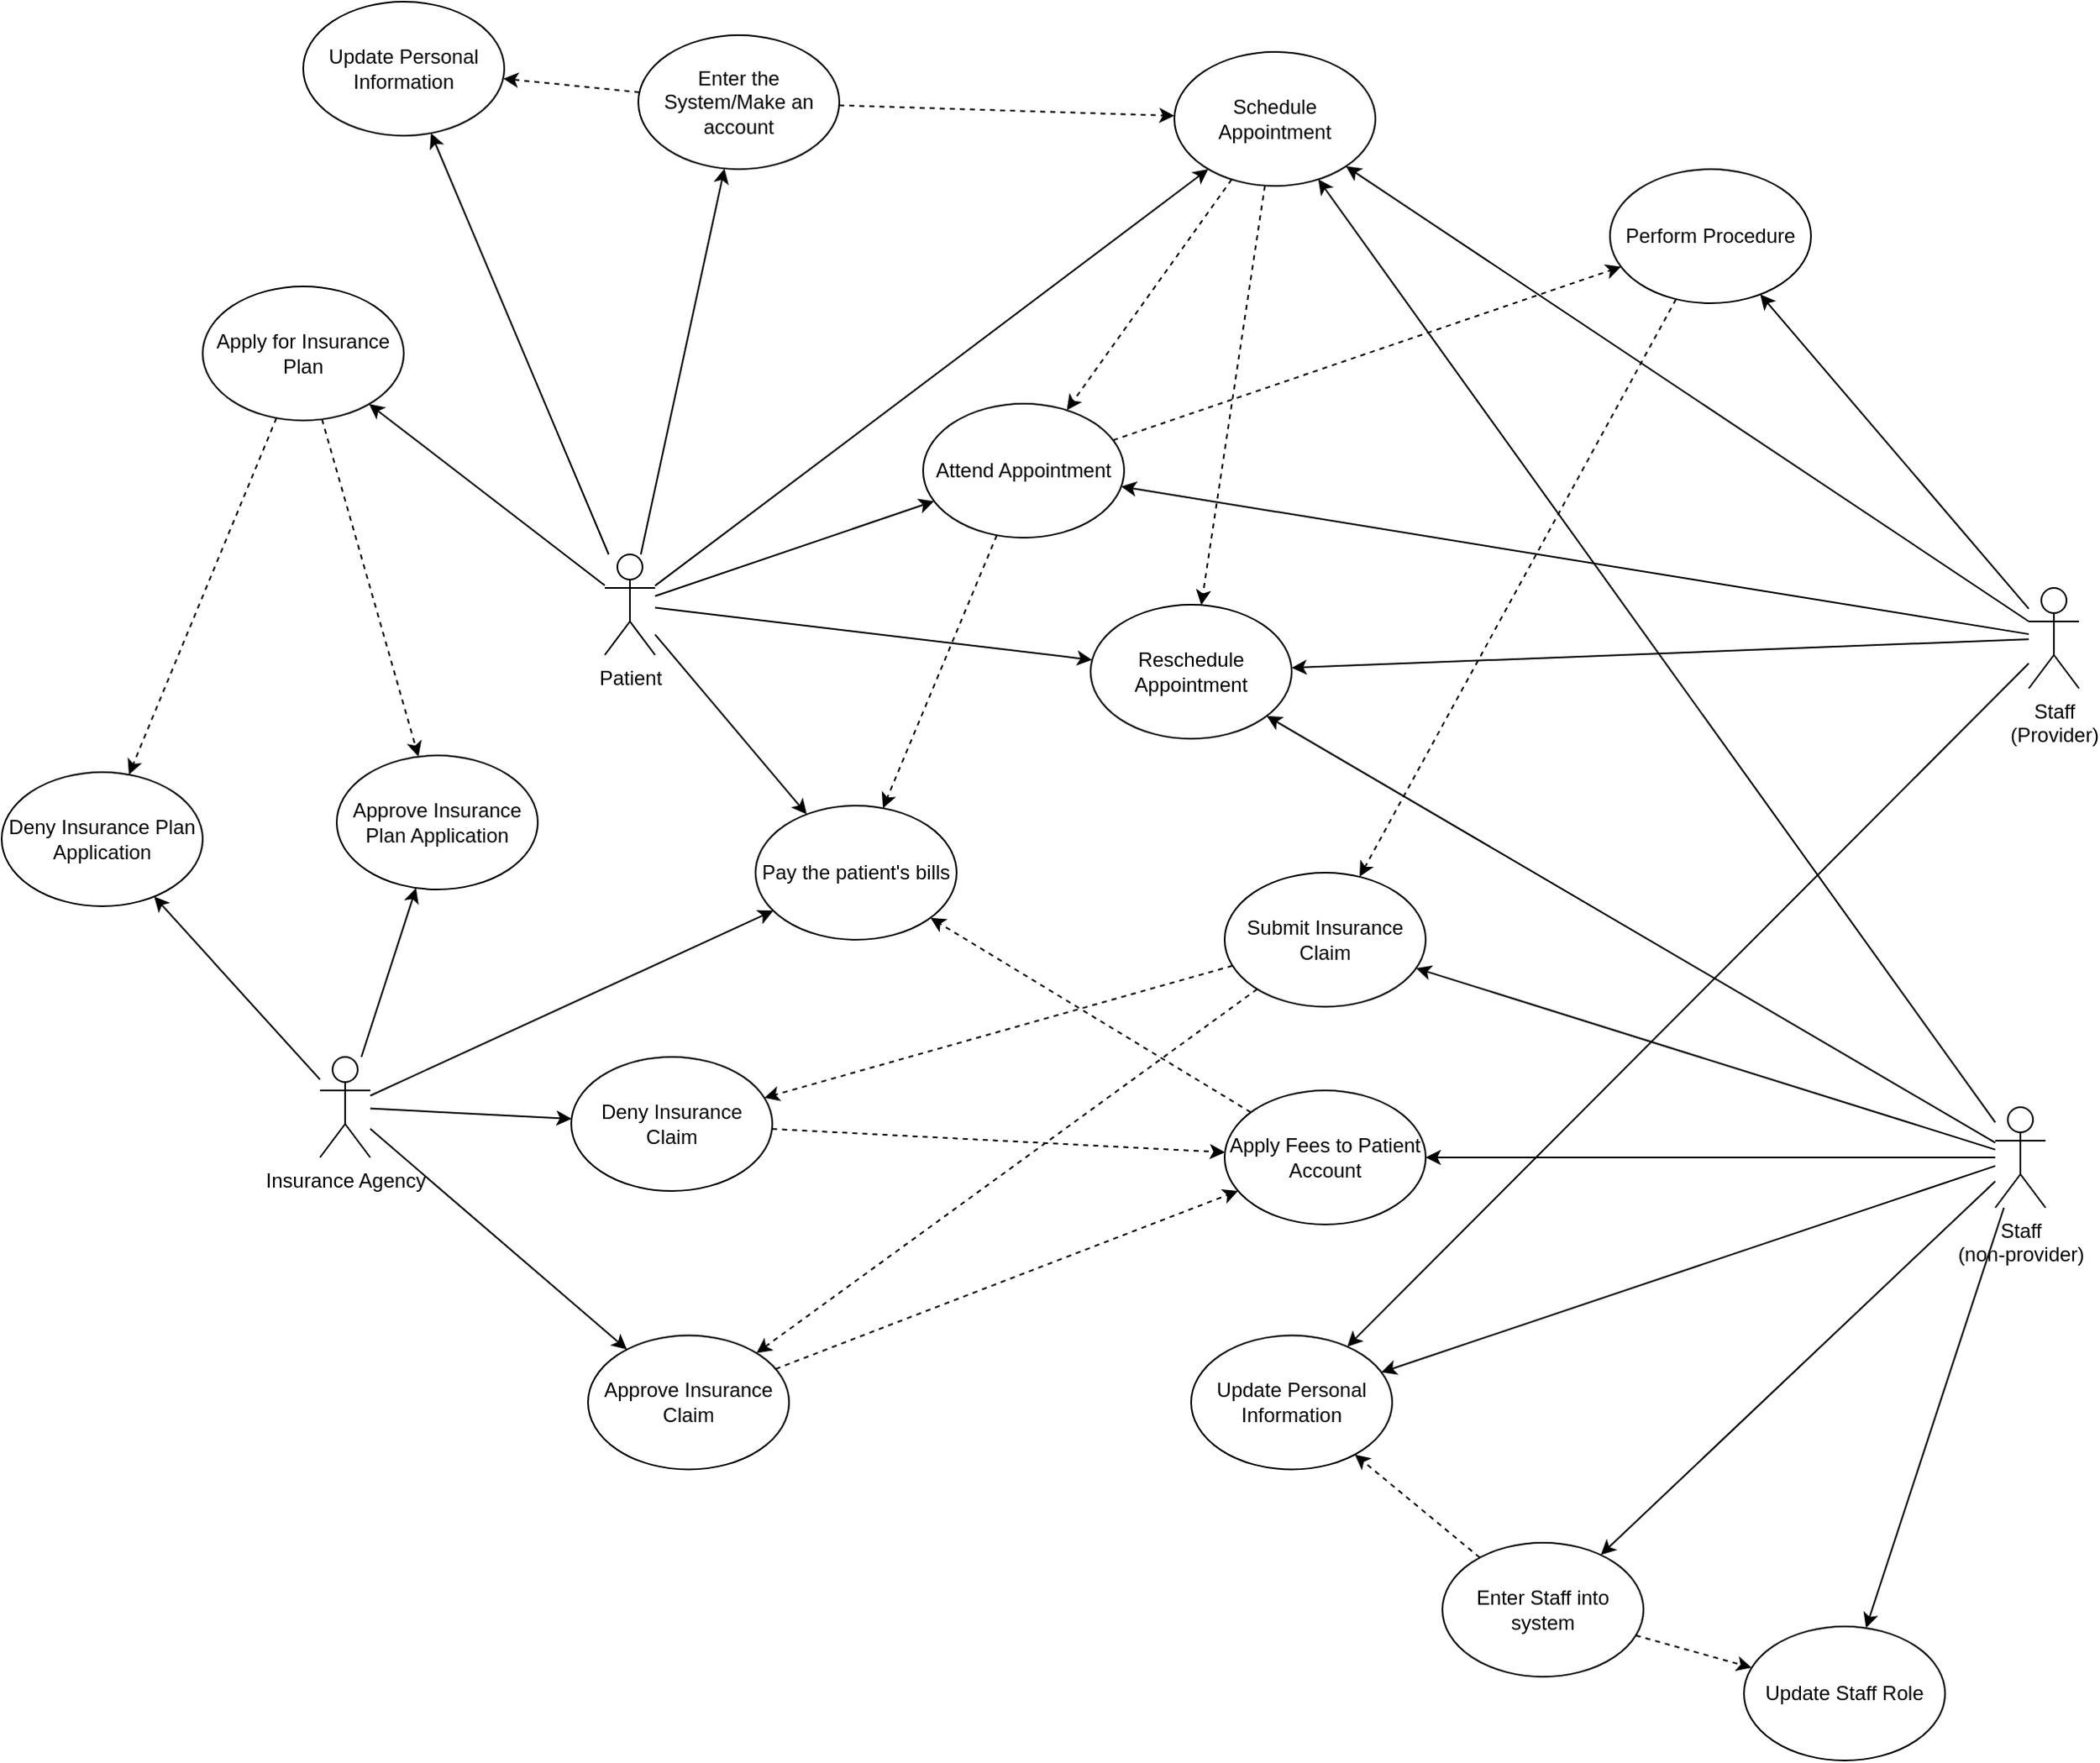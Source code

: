 <mxfile version="21.6.8" type="device">
  <diagram name="Page-1" id="SBlvjZ8Goc2oh6Bi6xWZ">
    <mxGraphModel dx="3263" dy="2062" grid="1" gridSize="10" guides="1" tooltips="1" connect="1" arrows="1" fold="1" page="1" pageScale="1" pageWidth="850" pageHeight="1100" math="0" shadow="0">
      <root>
        <mxCell id="0" />
        <mxCell id="1" parent="0" />
        <mxCell id="qX-yx2-JKaVg3CARuCP9-1" value="Patient" style="shape=umlActor;verticalLabelPosition=bottom;verticalAlign=top;html=1;outlineConnect=0;" parent="1" vertex="1">
          <mxGeometry x="-1050" y="-240" width="30" height="60" as="geometry" />
        </mxCell>
        <mxCell id="qX-yx2-JKaVg3CARuCP9-3" value="" style="endArrow=classic;html=1;rounded=0;" parent="1" source="qX-yx2-JKaVg3CARuCP9-1" target="qX-yx2-JKaVg3CARuCP9-13" edge="1">
          <mxGeometry width="50" height="50" relative="1" as="geometry">
            <mxPoint x="-830" y="-280" as="sourcePoint" />
            <mxPoint x="-620" y="-480" as="targetPoint" />
          </mxGeometry>
        </mxCell>
        <mxCell id="qX-yx2-JKaVg3CARuCP9-4" value="Staff&lt;br&gt;(Provider)" style="shape=umlActor;verticalLabelPosition=bottom;verticalAlign=top;html=1;outlineConnect=0;" parent="1" vertex="1">
          <mxGeometry x="-200" y="-220" width="30" height="60" as="geometry" />
        </mxCell>
        <mxCell id="qX-yx2-JKaVg3CARuCP9-5" value="Insurance Agency" style="shape=umlActor;verticalLabelPosition=bottom;verticalAlign=top;html=1;outlineConnect=0;" parent="1" vertex="1">
          <mxGeometry x="-1220" y="60" width="30" height="60" as="geometry" />
        </mxCell>
        <mxCell id="qX-yx2-JKaVg3CARuCP9-8" value="Staff&lt;br&gt;(non-provider)" style="shape=umlActor;verticalLabelPosition=bottom;verticalAlign=top;html=1;outlineConnect=0;" parent="1" vertex="1">
          <mxGeometry x="-220" y="90" width="30" height="60" as="geometry" />
        </mxCell>
        <mxCell id="qX-yx2-JKaVg3CARuCP9-11" value="Schedule Appointment" style="ellipse;whiteSpace=wrap;html=1;" parent="1" vertex="1">
          <mxGeometry x="-710" y="-540" width="120" height="80" as="geometry" />
        </mxCell>
        <mxCell id="qX-yx2-JKaVg3CARuCP9-12" value="Pay the patient&#39;s bills" style="ellipse;whiteSpace=wrap;html=1;" parent="1" vertex="1">
          <mxGeometry x="-960" y="-90" width="120" height="80" as="geometry" />
        </mxCell>
        <mxCell id="qX-yx2-JKaVg3CARuCP9-13" value="Apply for Insurance Plan" style="ellipse;whiteSpace=wrap;html=1;" parent="1" vertex="1">
          <mxGeometry x="-1290" y="-400" width="120" height="80" as="geometry" />
        </mxCell>
        <mxCell id="qX-yx2-JKaVg3CARuCP9-15" value="" style="endArrow=classic;html=1;rounded=0;" parent="1" source="qX-yx2-JKaVg3CARuCP9-1" target="qX-yx2-JKaVg3CARuCP9-12" edge="1">
          <mxGeometry width="50" height="50" relative="1" as="geometry">
            <mxPoint x="-690" y="-210" as="sourcePoint" />
            <mxPoint x="-610" y="-470" as="targetPoint" />
          </mxGeometry>
        </mxCell>
        <mxCell id="qX-yx2-JKaVg3CARuCP9-16" value="" style="endArrow=classic;html=1;rounded=0;" parent="1" source="qX-yx2-JKaVg3CARuCP9-1" target="qX-yx2-JKaVg3CARuCP9-11" edge="1">
          <mxGeometry width="50" height="50" relative="1" as="geometry">
            <mxPoint x="-760" y="-214" as="sourcePoint" />
            <mxPoint x="-674" y="-297" as="targetPoint" />
          </mxGeometry>
        </mxCell>
        <mxCell id="qX-yx2-JKaVg3CARuCP9-17" value="Attend Appointment" style="ellipse;whiteSpace=wrap;html=1;" parent="1" vertex="1">
          <mxGeometry x="-860" y="-330" width="120" height="80" as="geometry" />
        </mxCell>
        <mxCell id="qX-yx2-JKaVg3CARuCP9-18" value="" style="endArrow=classic;html=1;rounded=0;" parent="1" source="qX-yx2-JKaVg3CARuCP9-1" target="qX-yx2-JKaVg3CARuCP9-17" edge="1">
          <mxGeometry width="50" height="50" relative="1" as="geometry">
            <mxPoint x="-760" y="-200" as="sourcePoint" />
            <mxPoint x="-650" y="-200" as="targetPoint" />
          </mxGeometry>
        </mxCell>
        <mxCell id="qX-yx2-JKaVg3CARuCP9-20" value="" style="endArrow=classic;html=1;rounded=0;" parent="1" source="qX-yx2-JKaVg3CARuCP9-4" target="qX-yx2-JKaVg3CARuCP9-17" edge="1">
          <mxGeometry width="50" height="50" relative="1" as="geometry">
            <mxPoint x="-760" y="-190" as="sourcePoint" />
            <mxPoint x="-633" y="-108" as="targetPoint" />
          </mxGeometry>
        </mxCell>
        <mxCell id="qX-yx2-JKaVg3CARuCP9-21" value="" style="endArrow=classic;html=1;rounded=0;" parent="1" source="qX-yx2-JKaVg3CARuCP9-4" target="qX-yx2-JKaVg3CARuCP9-11" edge="1">
          <mxGeometry width="50" height="50" relative="1" as="geometry">
            <mxPoint x="-370" y="-71" as="sourcePoint" />
            <mxPoint x="-530" y="-77" as="targetPoint" />
          </mxGeometry>
        </mxCell>
        <mxCell id="qX-yx2-JKaVg3CARuCP9-22" value="" style="endArrow=classic;html=1;rounded=0;" parent="1" source="qX-yx2-JKaVg3CARuCP9-8" target="qX-yx2-JKaVg3CARuCP9-11" edge="1">
          <mxGeometry width="50" height="50" relative="1" as="geometry">
            <mxPoint x="-360" y="-61" as="sourcePoint" />
            <mxPoint x="-520" y="-67" as="targetPoint" />
          </mxGeometry>
        </mxCell>
        <mxCell id="qX-yx2-JKaVg3CARuCP9-23" value="" style="endArrow=classic;html=1;rounded=0;" parent="1" source="qX-yx2-JKaVg3CARuCP9-5" target="qX-yx2-JKaVg3CARuCP9-12" edge="1">
          <mxGeometry width="50" height="50" relative="1" as="geometry">
            <mxPoint x="-760" y="-202" as="sourcePoint" />
            <mxPoint x="-509" y="-233" as="targetPoint" />
          </mxGeometry>
        </mxCell>
        <mxCell id="qX-yx2-JKaVg3CARuCP9-24" value="" style="endArrow=classic;html=1;rounded=0;dashed=1;" parent="1" source="qX-yx2-JKaVg3CARuCP9-11" target="qX-yx2-JKaVg3CARuCP9-17" edge="1">
          <mxGeometry width="50" height="50" relative="1" as="geometry">
            <mxPoint x="-540" y="-460" as="sourcePoint" />
            <mxPoint x="-490" y="-510" as="targetPoint" />
          </mxGeometry>
        </mxCell>
        <mxCell id="qX-yx2-JKaVg3CARuCP9-25" value="" style="endArrow=classic;html=1;rounded=0;dashed=1;" parent="1" source="qX-yx2-JKaVg3CARuCP9-17" target="qX-yx2-JKaVg3CARuCP9-12" edge="1">
          <mxGeometry width="50" height="50" relative="1" as="geometry">
            <mxPoint x="-540" y="-460" as="sourcePoint" />
            <mxPoint x="-490" y="-510" as="targetPoint" />
          </mxGeometry>
        </mxCell>
        <mxCell id="qX-yx2-JKaVg3CARuCP9-26" value="Reschedule Appointment" style="ellipse;whiteSpace=wrap;html=1;" parent="1" vertex="1">
          <mxGeometry x="-760" y="-210" width="120" height="80" as="geometry" />
        </mxCell>
        <mxCell id="qX-yx2-JKaVg3CARuCP9-27" value="" style="endArrow=classic;html=1;rounded=0;" parent="1" source="qX-yx2-JKaVg3CARuCP9-1" target="qX-yx2-JKaVg3CARuCP9-26" edge="1">
          <mxGeometry width="50" height="50" relative="1" as="geometry">
            <mxPoint x="-870" y="-130.001" as="sourcePoint" />
            <mxPoint x="-692" y="-8.26" as="targetPoint" />
          </mxGeometry>
        </mxCell>
        <mxCell id="qX-yx2-JKaVg3CARuCP9-28" value="" style="endArrow=classic;html=1;rounded=0;" parent="1" source="qX-yx2-JKaVg3CARuCP9-4" target="qX-yx2-JKaVg3CARuCP9-26" edge="1">
          <mxGeometry width="50" height="50" relative="1" as="geometry">
            <mxPoint x="-750" y="-180" as="sourcePoint" />
            <mxPoint x="-582" y="-68" as="targetPoint" />
          </mxGeometry>
        </mxCell>
        <mxCell id="qX-yx2-JKaVg3CARuCP9-29" value="" style="endArrow=classic;html=1;rounded=0;" parent="1" source="qX-yx2-JKaVg3CARuCP9-8" target="qX-yx2-JKaVg3CARuCP9-26" edge="1">
          <mxGeometry width="50" height="50" relative="1" as="geometry">
            <mxPoint x="-434.52" y="189.25" as="sourcePoint" />
            <mxPoint x="-530.566" y="213.749" as="targetPoint" />
          </mxGeometry>
        </mxCell>
        <mxCell id="qX-yx2-JKaVg3CARuCP9-32" value="" style="endArrow=classic;html=1;rounded=0;dashed=1;" parent="1" source="qX-yx2-JKaVg3CARuCP9-11" target="qX-yx2-JKaVg3CARuCP9-26" edge="1">
          <mxGeometry width="50" height="50" relative="1" as="geometry">
            <mxPoint x="-540" y="-460" as="sourcePoint" />
            <mxPoint x="-490" y="-510" as="targetPoint" />
          </mxGeometry>
        </mxCell>
        <mxCell id="qX-yx2-JKaVg3CARuCP9-33" value="Perform Procedure" style="ellipse;whiteSpace=wrap;html=1;" parent="1" vertex="1">
          <mxGeometry x="-450" y="-470" width="120" height="80" as="geometry" />
        </mxCell>
        <mxCell id="qX-yx2-JKaVg3CARuCP9-34" value="" style="endArrow=classic;html=1;rounded=0;" parent="1" source="qX-yx2-JKaVg3CARuCP9-4" target="qX-yx2-JKaVg3CARuCP9-33" edge="1">
          <mxGeometry width="50" height="50" relative="1" as="geometry">
            <mxPoint x="-230" y="-15" as="sourcePoint" />
            <mxPoint x="-417" y="-207" as="targetPoint" />
          </mxGeometry>
        </mxCell>
        <mxCell id="qX-yx2-JKaVg3CARuCP9-35" value="" style="endArrow=classic;html=1;rounded=0;dashed=1;" parent="1" source="qX-yx2-JKaVg3CARuCP9-17" target="qX-yx2-JKaVg3CARuCP9-33" edge="1">
          <mxGeometry width="50" height="50" relative="1" as="geometry">
            <mxPoint x="-526" y="-127" as="sourcePoint" />
            <mxPoint x="-474" y="-203" as="targetPoint" />
          </mxGeometry>
        </mxCell>
        <mxCell id="qX-yx2-JKaVg3CARuCP9-37" value="Submit Insurance Claim" style="ellipse;whiteSpace=wrap;html=1;" parent="1" vertex="1">
          <mxGeometry x="-680" y="-50" width="120" height="80" as="geometry" />
        </mxCell>
        <mxCell id="qX-yx2-JKaVg3CARuCP9-39" value="" style="endArrow=classic;html=1;rounded=0;" parent="1" source="qX-yx2-JKaVg3CARuCP9-8" target="qX-yx2-JKaVg3CARuCP9-37" edge="1">
          <mxGeometry width="50" height="50" relative="1" as="geometry">
            <mxPoint x="-324.52" y="293.25" as="sourcePoint" />
            <mxPoint x="-597.52" y="238.25" as="targetPoint" />
          </mxGeometry>
        </mxCell>
        <mxCell id="qX-yx2-JKaVg3CARuCP9-40" value="Approve Insurance Claim" style="ellipse;whiteSpace=wrap;html=1;" parent="1" vertex="1">
          <mxGeometry x="-1060" y="226.25" width="120" height="80" as="geometry" />
        </mxCell>
        <mxCell id="qX-yx2-JKaVg3CARuCP9-41" value="Deny Insurance Claim" style="ellipse;whiteSpace=wrap;html=1;" parent="1" vertex="1">
          <mxGeometry x="-1070" y="60" width="120" height="80" as="geometry" />
        </mxCell>
        <mxCell id="qX-yx2-JKaVg3CARuCP9-42" value="" style="endArrow=classic;html=1;rounded=0;" parent="1" source="qX-yx2-JKaVg3CARuCP9-5" target="qX-yx2-JKaVg3CARuCP9-40" edge="1">
          <mxGeometry width="50" height="50" relative="1" as="geometry">
            <mxPoint x="-320" y="-407" as="sourcePoint" />
            <mxPoint x="-553" y="-353" as="targetPoint" />
          </mxGeometry>
        </mxCell>
        <mxCell id="qX-yx2-JKaVg3CARuCP9-43" value="" style="endArrow=classic;html=1;rounded=0;" parent="1" source="qX-yx2-JKaVg3CARuCP9-5" target="qX-yx2-JKaVg3CARuCP9-41" edge="1">
          <mxGeometry width="50" height="50" relative="1" as="geometry">
            <mxPoint x="-290" y="-420" as="sourcePoint" />
            <mxPoint x="-223" y="-462" as="targetPoint" />
          </mxGeometry>
        </mxCell>
        <mxCell id="qX-yx2-JKaVg3CARuCP9-44" value="" style="endArrow=classic;html=1;rounded=0;dashed=1;" parent="1" source="qX-yx2-JKaVg3CARuCP9-37" target="qX-yx2-JKaVg3CARuCP9-40" edge="1">
          <mxGeometry width="50" height="50" relative="1" as="geometry">
            <mxPoint x="-30" y="-90" as="sourcePoint" />
            <mxPoint x="-130" y="-50" as="targetPoint" />
            <Array as="points" />
          </mxGeometry>
        </mxCell>
        <mxCell id="qX-yx2-JKaVg3CARuCP9-45" value="" style="endArrow=classic;html=1;rounded=0;dashed=1;" parent="1" source="qX-yx2-JKaVg3CARuCP9-37" target="qX-yx2-JKaVg3CARuCP9-41" edge="1">
          <mxGeometry width="50" height="50" relative="1" as="geometry">
            <mxPoint x="-103" y="-59" as="sourcePoint" />
            <mxPoint x="-167" y="-251" as="targetPoint" />
            <Array as="points" />
          </mxGeometry>
        </mxCell>
        <mxCell id="qX-yx2-JKaVg3CARuCP9-46" value="Apply Fees to Patient Account" style="ellipse;whiteSpace=wrap;html=1;" parent="1" vertex="1">
          <mxGeometry x="-680" y="80" width="120" height="80" as="geometry" />
        </mxCell>
        <mxCell id="qX-yx2-JKaVg3CARuCP9-47" value="" style="endArrow=classic;html=1;rounded=0;" parent="1" source="qX-yx2-JKaVg3CARuCP9-8" target="qX-yx2-JKaVg3CARuCP9-46" edge="1">
          <mxGeometry width="50" height="50" relative="1" as="geometry">
            <mxPoint x="-294.52" y="284.25" as="sourcePoint" />
            <mxPoint x="-200.001" y="201.48" as="targetPoint" />
          </mxGeometry>
        </mxCell>
        <mxCell id="qX-yx2-JKaVg3CARuCP9-48" value="" style="endArrow=classic;html=1;rounded=0;dashed=1;" parent="1" source="qX-yx2-JKaVg3CARuCP9-40" target="qX-yx2-JKaVg3CARuCP9-46" edge="1">
          <mxGeometry width="50" height="50" relative="1" as="geometry">
            <mxPoint x="-102" y="-59" as="sourcePoint" />
            <mxPoint x="-158" y="-241" as="targetPoint" />
            <Array as="points" />
          </mxGeometry>
        </mxCell>
        <mxCell id="qX-yx2-JKaVg3CARuCP9-49" value="" style="endArrow=classic;html=1;rounded=0;dashed=1;" parent="1" source="qX-yx2-JKaVg3CARuCP9-41" target="qX-yx2-JKaVg3CARuCP9-46" edge="1">
          <mxGeometry width="50" height="50" relative="1" as="geometry">
            <mxPoint x="-146" y="-243" as="sourcePoint" />
            <mxPoint x="40" y="33" as="targetPoint" />
            <Array as="points" />
          </mxGeometry>
        </mxCell>
        <mxCell id="qX-yx2-JKaVg3CARuCP9-50" value="" style="endArrow=classic;html=1;rounded=0;dashed=1;" parent="1" source="qX-yx2-JKaVg3CARuCP9-33" target="qX-yx2-JKaVg3CARuCP9-37" edge="1">
          <mxGeometry width="50" height="50" relative="1" as="geometry">
            <mxPoint x="-127" y="-50" as="sourcePoint" />
            <mxPoint x="-163" y="-240" as="targetPoint" />
            <Array as="points" />
          </mxGeometry>
        </mxCell>
        <mxCell id="qX-yx2-JKaVg3CARuCP9-51" value="Approve Insurance Plan Application" style="ellipse;whiteSpace=wrap;html=1;" parent="1" vertex="1">
          <mxGeometry x="-1210" y="-120" width="120" height="80" as="geometry" />
        </mxCell>
        <mxCell id="qX-yx2-JKaVg3CARuCP9-52" value="Deny Insurance Plan Application" style="ellipse;whiteSpace=wrap;html=1;" parent="1" vertex="1">
          <mxGeometry x="-1410" y="-110" width="120" height="80" as="geometry" />
        </mxCell>
        <mxCell id="qX-yx2-JKaVg3CARuCP9-53" value="" style="endArrow=classic;html=1;rounded=0;" parent="1" source="qX-yx2-JKaVg3CARuCP9-5" target="qX-yx2-JKaVg3CARuCP9-52" edge="1">
          <mxGeometry width="50" height="50" relative="1" as="geometry">
            <mxPoint x="-320" y="-407" as="sourcePoint" />
            <mxPoint x="-553" y="-353" as="targetPoint" />
          </mxGeometry>
        </mxCell>
        <mxCell id="qX-yx2-JKaVg3CARuCP9-54" value="" style="endArrow=classic;html=1;rounded=0;" parent="1" source="qX-yx2-JKaVg3CARuCP9-5" target="qX-yx2-JKaVg3CARuCP9-51" edge="1">
          <mxGeometry width="50" height="50" relative="1" as="geometry">
            <mxPoint x="-313" y="-440" as="sourcePoint" />
            <mxPoint x="-345" y="-561" as="targetPoint" />
          </mxGeometry>
        </mxCell>
        <mxCell id="qX-yx2-JKaVg3CARuCP9-56" value="Update Personal Information" style="ellipse;whiteSpace=wrap;html=1;" parent="1" vertex="1">
          <mxGeometry x="-1230" y="-570" width="120" height="80" as="geometry" />
        </mxCell>
        <mxCell id="qX-yx2-JKaVg3CARuCP9-57" value="" style="endArrow=classic;html=1;rounded=0;" parent="1" source="qX-yx2-JKaVg3CARuCP9-1" target="qX-yx2-JKaVg3CARuCP9-56" edge="1">
          <mxGeometry width="50" height="50" relative="1" as="geometry">
            <mxPoint x="-760" y="-194" as="sourcePoint" />
            <mxPoint x="-647" y="-150" as="targetPoint" />
          </mxGeometry>
        </mxCell>
        <mxCell id="qX-yx2-JKaVg3CARuCP9-58" value="Enter the System/Make an account" style="ellipse;whiteSpace=wrap;html=1;" parent="1" vertex="1">
          <mxGeometry x="-1030" y="-550" width="120" height="80" as="geometry" />
        </mxCell>
        <mxCell id="qX-yx2-JKaVg3CARuCP9-59" value="" style="endArrow=classic;html=1;rounded=0;" parent="1" source="qX-yx2-JKaVg3CARuCP9-1" target="qX-yx2-JKaVg3CARuCP9-58" edge="1">
          <mxGeometry width="50" height="50" relative="1" as="geometry">
            <mxPoint x="-790" y="-196" as="sourcePoint" />
            <mxPoint x="-925" y="-156" as="targetPoint" />
          </mxGeometry>
        </mxCell>
        <mxCell id="qX-yx2-JKaVg3CARuCP9-60" value="" style="endArrow=classic;html=1;rounded=0;dashed=1;" parent="1" source="qX-yx2-JKaVg3CARuCP9-58" target="qX-yx2-JKaVg3CARuCP9-56" edge="1">
          <mxGeometry width="50" height="50" relative="1" as="geometry">
            <mxPoint x="-570" y="-418" as="sourcePoint" />
            <mxPoint x="-720" y="-412" as="targetPoint" />
          </mxGeometry>
        </mxCell>
        <mxCell id="qX-yx2-JKaVg3CARuCP9-62" value="" style="endArrow=classic;html=1;rounded=0;dashed=1;" parent="1" source="qX-yx2-JKaVg3CARuCP9-58" target="qX-yx2-JKaVg3CARuCP9-11" edge="1">
          <mxGeometry width="50" height="50" relative="1" as="geometry">
            <mxPoint x="-970" y="-260" as="sourcePoint" />
            <mxPoint x="-970" y="-170" as="targetPoint" />
          </mxGeometry>
        </mxCell>
        <mxCell id="qX-yx2-JKaVg3CARuCP9-64" value="Enter Staff into system" style="ellipse;whiteSpace=wrap;html=1;" parent="1" vertex="1">
          <mxGeometry x="-550" y="350" width="120" height="80" as="geometry" />
        </mxCell>
        <mxCell id="qX-yx2-JKaVg3CARuCP9-65" value="Update Staff Role" style="ellipse;whiteSpace=wrap;html=1;" parent="1" vertex="1">
          <mxGeometry x="-370" y="400" width="120" height="80" as="geometry" />
        </mxCell>
        <mxCell id="qX-yx2-JKaVg3CARuCP9-66" value="" style="endArrow=classic;html=1;rounded=0;" parent="1" source="qX-yx2-JKaVg3CARuCP9-8" target="qX-yx2-JKaVg3CARuCP9-64" edge="1">
          <mxGeometry width="50" height="50" relative="1" as="geometry">
            <mxPoint x="-374.52" y="280.25" as="sourcePoint" />
            <mxPoint x="-522.52" y="225.25" as="targetPoint" />
          </mxGeometry>
        </mxCell>
        <mxCell id="qX-yx2-JKaVg3CARuCP9-67" value="" style="endArrow=classic;html=1;rounded=0;" parent="1" source="qX-yx2-JKaVg3CARuCP9-8" target="qX-yx2-JKaVg3CARuCP9-65" edge="1">
          <mxGeometry width="50" height="50" relative="1" as="geometry">
            <mxPoint x="-374.52" y="291.25" as="sourcePoint" />
            <mxPoint x="-490.52" y="329.25" as="targetPoint" />
          </mxGeometry>
        </mxCell>
        <mxCell id="qX-yx2-JKaVg3CARuCP9-68" value="" style="endArrow=classic;html=1;rounded=0;dashed=1;" parent="1" source="qX-yx2-JKaVg3CARuCP9-64" target="qX-yx2-JKaVg3CARuCP9-65" edge="1">
          <mxGeometry width="50" height="50" relative="1" as="geometry">
            <mxPoint x="-73.52" y="-23.75" as="sourcePoint" />
            <mxPoint x="-125.52" y="196.25" as="targetPoint" />
            <Array as="points" />
          </mxGeometry>
        </mxCell>
        <mxCell id="qX-yx2-JKaVg3CARuCP9-69" value="Update Personal Information" style="ellipse;whiteSpace=wrap;html=1;" parent="1" vertex="1">
          <mxGeometry x="-700" y="226.25" width="120" height="80" as="geometry" />
        </mxCell>
        <mxCell id="qX-yx2-JKaVg3CARuCP9-70" value="" style="endArrow=classic;html=1;rounded=0;" parent="1" source="qX-yx2-JKaVg3CARuCP9-4" target="qX-yx2-JKaVg3CARuCP9-69" edge="1">
          <mxGeometry width="50" height="50" relative="1" as="geometry">
            <mxPoint x="-414.52" y="130" as="sourcePoint" />
            <mxPoint x="-602.52" y="171.25" as="targetPoint" />
          </mxGeometry>
        </mxCell>
        <mxCell id="qX-yx2-JKaVg3CARuCP9-72" value="" style="endArrow=classic;html=1;rounded=0;dashed=1;" parent="1" source="qX-yx2-JKaVg3CARuCP9-64" target="qX-yx2-JKaVg3CARuCP9-69" edge="1">
          <mxGeometry width="50" height="50" relative="1" as="geometry">
            <mxPoint x="-513.52" y="380.25" as="sourcePoint" />
            <mxPoint x="-465.52" y="432.25" as="targetPoint" />
            <Array as="points" />
          </mxGeometry>
        </mxCell>
        <mxCell id="qX-yx2-JKaVg3CARuCP9-73" value="" style="endArrow=classic;html=1;rounded=0;" parent="1" source="qX-yx2-JKaVg3CARuCP9-8" target="qX-yx2-JKaVg3CARuCP9-69" edge="1">
          <mxGeometry width="50" height="50" relative="1" as="geometry">
            <mxPoint x="-794.52" y="-42.75" as="sourcePoint" />
            <mxPoint x="-914.52" y="46.25" as="targetPoint" />
          </mxGeometry>
        </mxCell>
        <mxCell id="qX-yx2-JKaVg3CARuCP9-74" value="" style="endArrow=classic;html=1;rounded=0;dashed=1;" parent="1" source="qX-yx2-JKaVg3CARuCP9-46" target="qX-yx2-JKaVg3CARuCP9-12" edge="1">
          <mxGeometry width="50" height="50" relative="1" as="geometry">
            <mxPoint x="-229" y="-49" as="sourcePoint" />
            <mxPoint x="-151" y="-331" as="targetPoint" />
            <Array as="points" />
          </mxGeometry>
        </mxCell>
        <mxCell id="qX-yx2-JKaVg3CARuCP9-76" value="" style="endArrow=classic;html=1;rounded=0;dashed=1;" parent="1" source="qX-yx2-JKaVg3CARuCP9-13" target="qX-yx2-JKaVg3CARuCP9-52" edge="1">
          <mxGeometry width="50" height="50" relative="1" as="geometry">
            <mxPoint x="-751" y="-33" as="sourcePoint" />
            <mxPoint x="-619" y="-97" as="targetPoint" />
          </mxGeometry>
        </mxCell>
        <mxCell id="qX-yx2-JKaVg3CARuCP9-77" value="" style="endArrow=classic;html=1;rounded=0;dashed=1;" parent="1" source="qX-yx2-JKaVg3CARuCP9-13" target="qX-yx2-JKaVg3CARuCP9-51" edge="1">
          <mxGeometry width="50" height="50" relative="1" as="geometry">
            <mxPoint x="-621" y="-414" as="sourcePoint" />
            <mxPoint x="-474" y="-397" as="targetPoint" />
          </mxGeometry>
        </mxCell>
      </root>
    </mxGraphModel>
  </diagram>
</mxfile>
